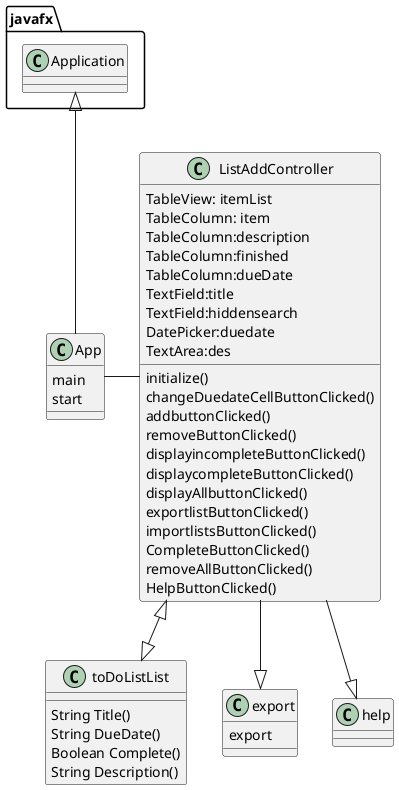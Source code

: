 


@startuml
'https://plantuml.com/class-diagram
class App{
main
start
}
class toDoListList{
String Title()
String DueDate()
Boolean Complete()
String Description()
}

class export{
export
}
class ListAddController{
TableView: itemList
TableColumn: item
TableColumn:description
TableColumn:finished
TableColumn:dueDate
TextField:title
TextField:hiddensearch
DatePicker:duedate
TextArea:des

initialize()
changeDuedateCellButtonClicked()
addbuttonClicked()
removeButtonClicked()
displayincompleteButtonClicked()
displaycompleteButtonClicked()
displayAllbuttonClicked()
exportlistButtonClicked()
importlistsButtonClicked()
CompleteButtonClicked()
removeAllButtonClicked()
HelpButtonClicked()
}


javafx.Application <|-- App

App - ListAddController
ListAddController --|> help



ListAddController <|--|> toDoListList
ListAddController --|> export







@enduml
